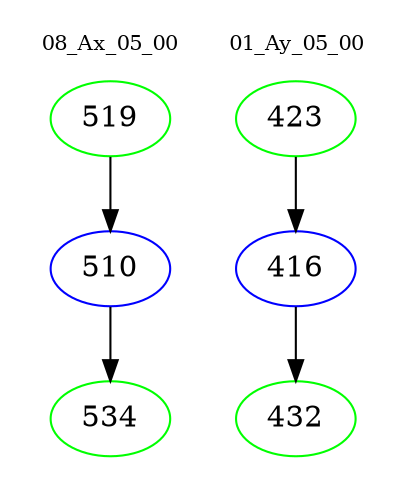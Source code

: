 digraph{
subgraph cluster_0 {
color = white
label = "08_Ax_05_00";
fontsize=10;
T0_519 [label="519", color="green"]
T0_519 -> T0_510 [color="black"]
T0_510 [label="510", color="blue"]
T0_510 -> T0_534 [color="black"]
T0_534 [label="534", color="green"]
}
subgraph cluster_1 {
color = white
label = "01_Ay_05_00";
fontsize=10;
T1_423 [label="423", color="green"]
T1_423 -> T1_416 [color="black"]
T1_416 [label="416", color="blue"]
T1_416 -> T1_432 [color="black"]
T1_432 [label="432", color="green"]
}
}
